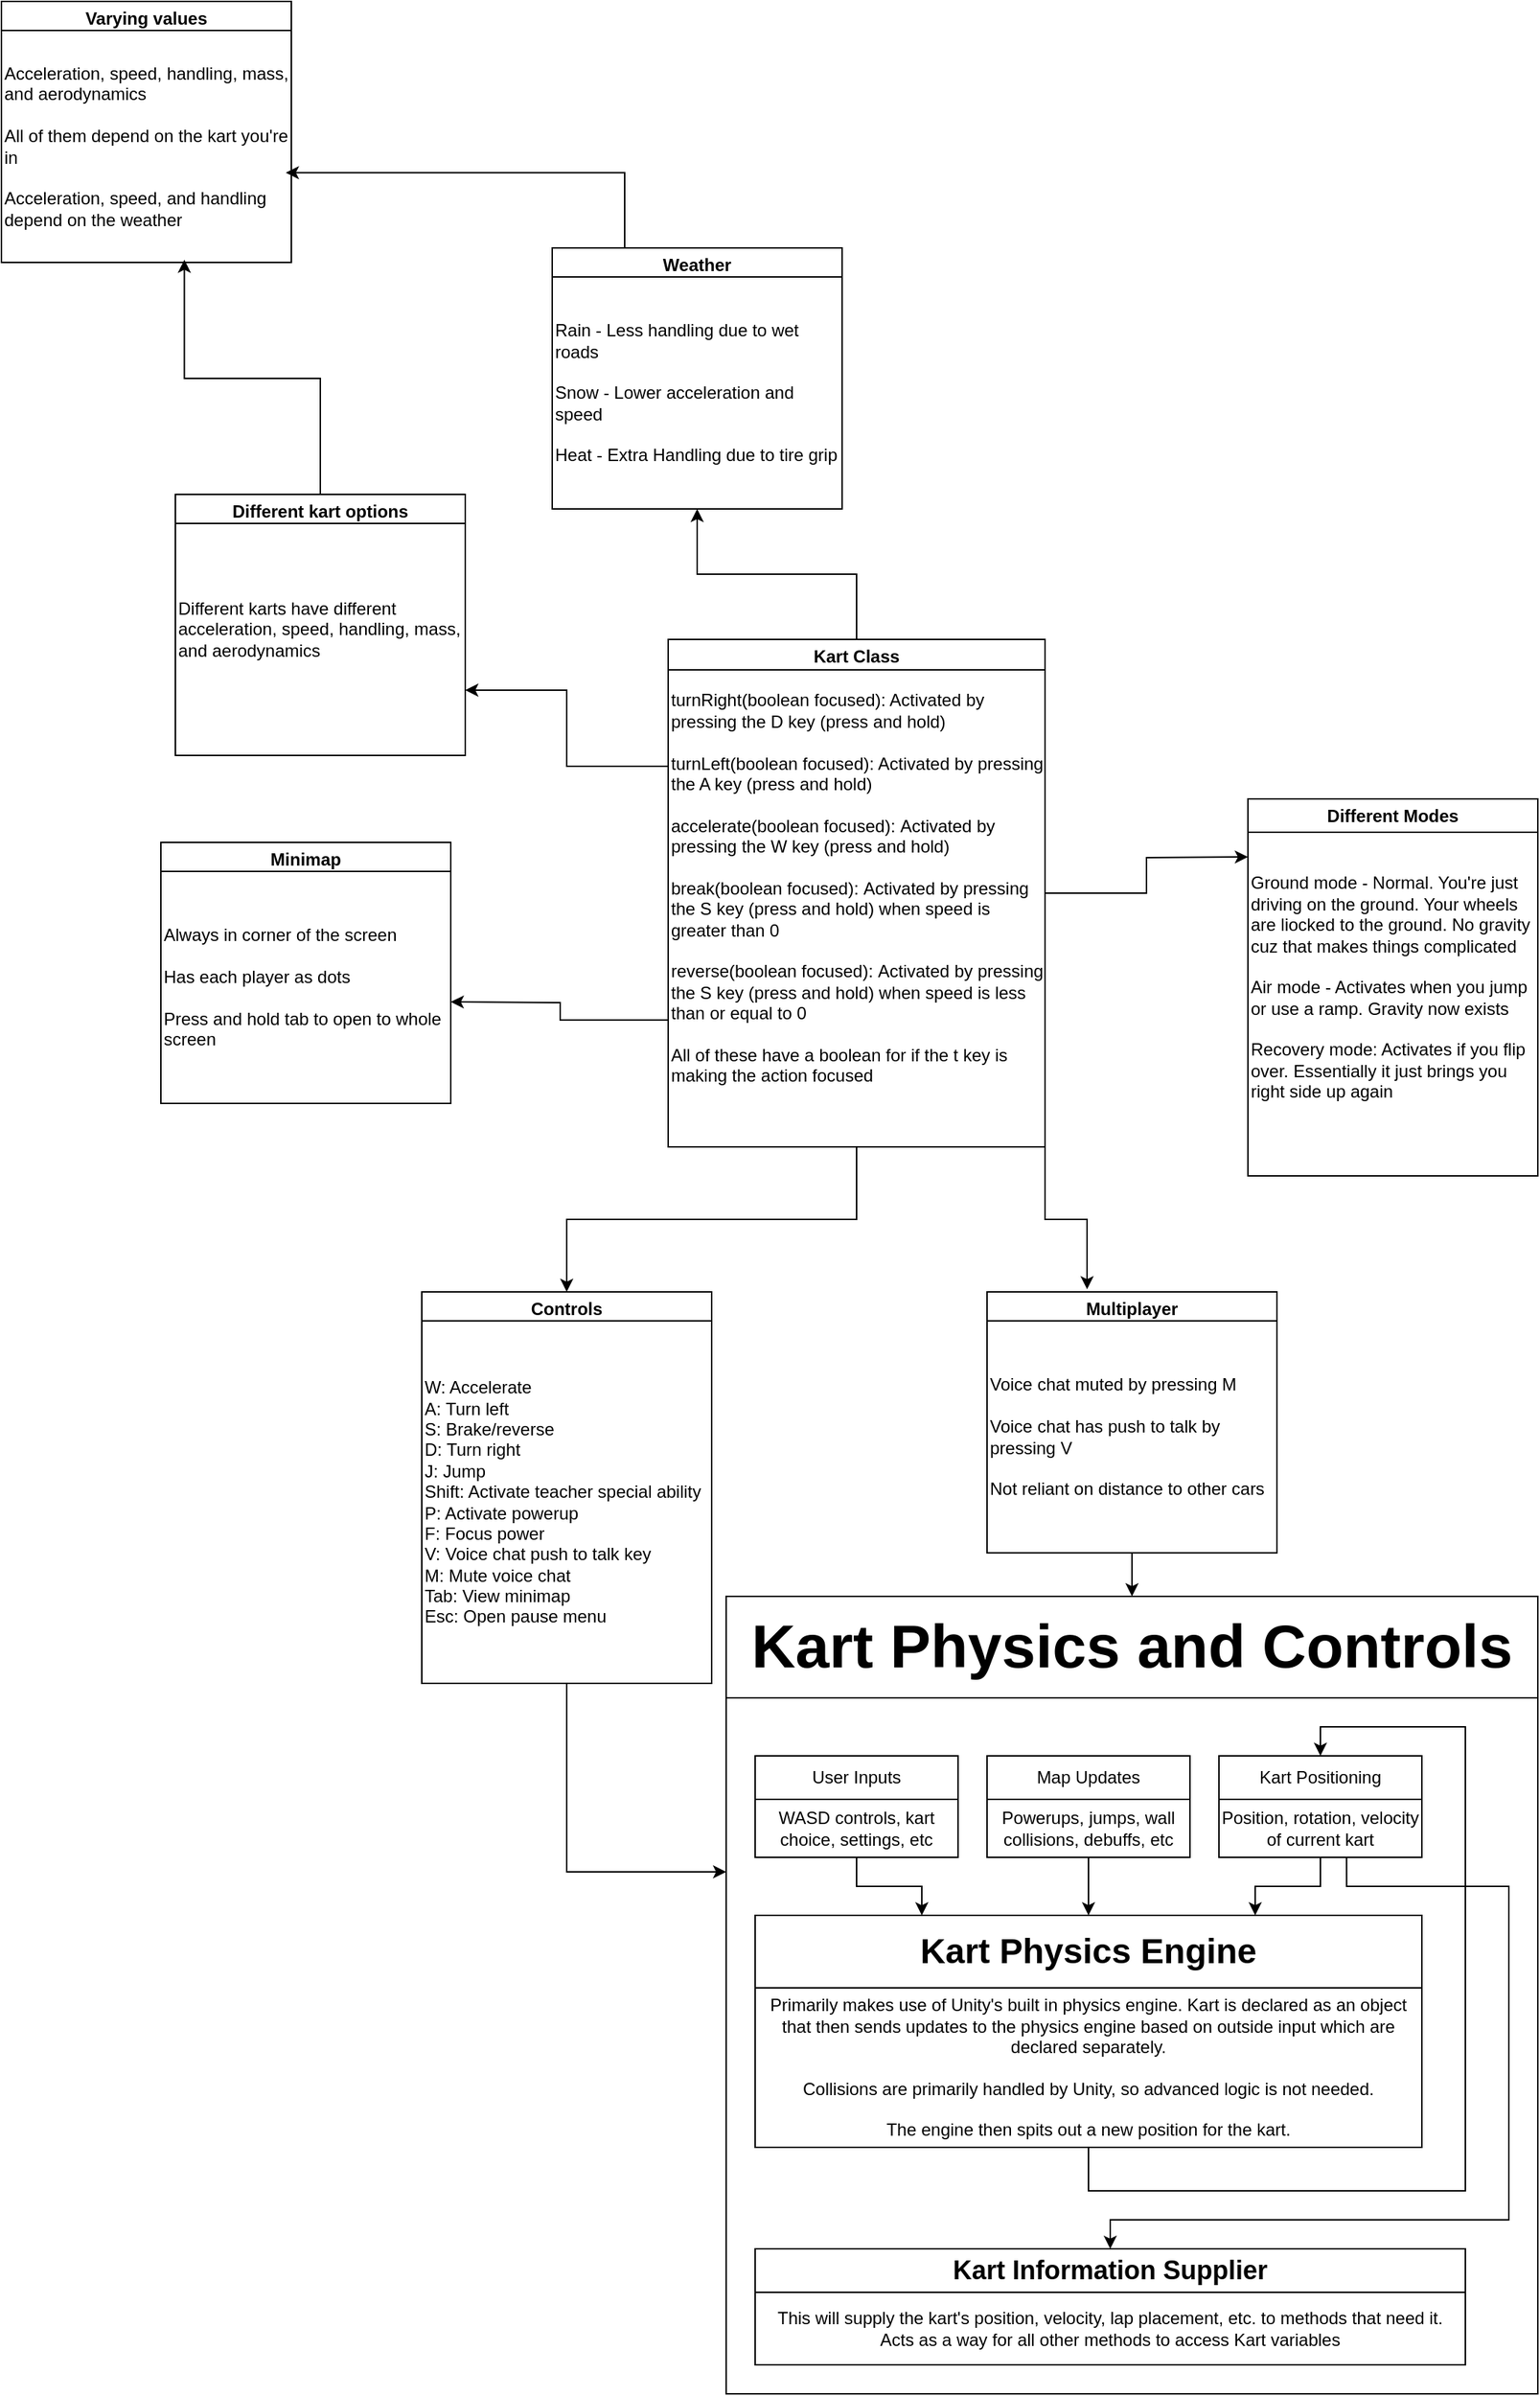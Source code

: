 <mxfile version="26.2.15">
  <diagram name="Page-1" id="STDr1Y2wVP1EUc82jMBQ">
    <mxGraphModel dx="2149" dy="1967" grid="1" gridSize="10" guides="1" tooltips="1" connect="1" arrows="1" fold="1" page="1" pageScale="1" pageWidth="850" pageHeight="1100" math="0" shadow="0">
      <root>
        <mxCell id="0" />
        <mxCell id="1" parent="0" />
        <mxCell id="GnrDHG70eU0a4UuBjebs-30" style="edgeStyle=orthogonalEdgeStyle;rounded=0;orthogonalLoop=1;jettySize=auto;html=1;exitX=0.5;exitY=1;exitDx=0;exitDy=0;" parent="1" source="GnrDHG70eU0a4UuBjebs-1" target="GnrDHG70eU0a4UuBjebs-25" edge="1">
          <mxGeometry relative="1" as="geometry" />
        </mxCell>
        <mxCell id="GnrDHG70eU0a4UuBjebs-37" style="edgeStyle=orthogonalEdgeStyle;rounded=0;orthogonalLoop=1;jettySize=auto;html=1;exitX=0;exitY=0.25;exitDx=0;exitDy=0;entryX=1;entryY=0.75;entryDx=0;entryDy=0;" parent="1" source="GnrDHG70eU0a4UuBjebs-1" target="GnrDHG70eU0a4UuBjebs-33" edge="1">
          <mxGeometry relative="1" as="geometry" />
        </mxCell>
        <mxCell id="GnrDHG70eU0a4UuBjebs-38" style="edgeStyle=orthogonalEdgeStyle;rounded=0;orthogonalLoop=1;jettySize=auto;html=1;exitX=0.5;exitY=0;exitDx=0;exitDy=0;" parent="1" source="GnrDHG70eU0a4UuBjebs-1" target="GnrDHG70eU0a4UuBjebs-36" edge="1">
          <mxGeometry relative="1" as="geometry">
            <mxPoint x="140" y="-40" as="targetPoint" />
          </mxGeometry>
        </mxCell>
        <mxCell id="GnrDHG70eU0a4UuBjebs-45" style="edgeStyle=orthogonalEdgeStyle;rounded=0;orthogonalLoop=1;jettySize=auto;html=1;exitX=0;exitY=0.75;exitDx=0;exitDy=0;" parent="1" source="GnrDHG70eU0a4UuBjebs-1" edge="1">
          <mxGeometry relative="1" as="geometry">
            <mxPoint x="-90" y="290" as="targetPoint" />
          </mxGeometry>
        </mxCell>
        <mxCell id="GnrDHG70eU0a4UuBjebs-48" style="edgeStyle=orthogonalEdgeStyle;rounded=0;orthogonalLoop=1;jettySize=auto;html=1;exitX=1;exitY=0.5;exitDx=0;exitDy=0;" parent="1" source="GnrDHG70eU0a4UuBjebs-1" edge="1">
          <mxGeometry relative="1" as="geometry">
            <mxPoint x="460" y="190" as="targetPoint" />
          </mxGeometry>
        </mxCell>
        <mxCell id="GnrDHG70eU0a4UuBjebs-1" value="Kart Class" style="swimlane;whiteSpace=wrap;html=1;" parent="1" vertex="1">
          <mxGeometry x="60" y="40" width="260" height="350" as="geometry" />
        </mxCell>
        <mxCell id="GnrDHG70eU0a4UuBjebs-4" value="turnRight(boolean focused): Activated by pressing the D&lt;span style=&quot;background-color: transparent; color: light-dark(rgb(0, 0, 0), rgb(255, 255, 255));&quot;&gt;&amp;nbsp;key (press and hold)&lt;/span&gt;&lt;div&gt;&lt;br&gt;&lt;div&gt;&lt;div&gt;turnLeft(&lt;span style=&quot;background-color: transparent; color: light-dark(rgb(0, 0, 0), rgb(255, 255, 255));&quot;&gt;boolean focused&lt;/span&gt;&lt;span style=&quot;background-color: transparent; color: light-dark(rgb(0, 0, 0), rgb(255, 255, 255));&quot;&gt;): Activated by pressing the A key (press and hold)&lt;/span&gt;&lt;/div&gt;&lt;div&gt;&lt;br&gt;&lt;div&gt;accelerate(&lt;span style=&quot;background-color: transparent; color: light-dark(rgb(0, 0, 0), rgb(255, 255, 255));&quot;&gt;boolean focused&lt;/span&gt;&lt;span style=&quot;background-color: transparent; color: light-dark(rgb(0, 0, 0), rgb(255, 255, 255));&quot;&gt;):&amp;nbsp;&lt;/span&gt;&lt;span style=&quot;background-color: transparent; color: light-dark(rgb(0, 0, 0), rgb(255, 255, 255));&quot;&gt;Activated by pressing the W key (press and hold)&lt;/span&gt;&lt;/div&gt;&lt;div&gt;&lt;span style=&quot;background-color: transparent; color: light-dark(rgb(0, 0, 0), rgb(255, 255, 255));&quot;&gt;&lt;br&gt;&lt;/span&gt;&lt;/div&gt;&lt;div&gt;break(&lt;span style=&quot;background-color: transparent; color: light-dark(rgb(0, 0, 0), rgb(255, 255, 255));&quot;&gt;boolean focused&lt;/span&gt;&lt;span style=&quot;background-color: transparent; color: light-dark(rgb(0, 0, 0), rgb(255, 255, 255));&quot;&gt;):&amp;nbsp;&lt;/span&gt;&lt;span style=&quot;background-color: transparent; color: light-dark(rgb(0, 0, 0), rgb(255, 255, 255));&quot;&gt;Activated by pressing the S key (press and hold) when speed is greater than 0&lt;/span&gt;&lt;/div&gt;&lt;div&gt;&lt;span style=&quot;background-color: transparent; color: light-dark(rgb(0, 0, 0), rgb(255, 255, 255));&quot;&gt;&lt;br&gt;&lt;/span&gt;&lt;/div&gt;&lt;div&gt;reverse(boolean focused):&amp;nbsp;&lt;span style=&quot;background-color: transparent; color: light-dark(rgb(0, 0, 0), rgb(255, 255, 255));&quot;&gt;Activated by pressing the S key (press and hold) when speed is less than or equal to 0&lt;/span&gt;&lt;/div&gt;&lt;div&gt;&lt;span style=&quot;background-color: transparent; color: light-dark(rgb(0, 0, 0), rgb(255, 255, 255));&quot;&gt;&lt;br&gt;&lt;/span&gt;&lt;/div&gt;&lt;div&gt;&lt;span style=&quot;background-color: transparent; color: light-dark(rgb(0, 0, 0), rgb(255, 255, 255));&quot;&gt;All of these have a boolean for if the t key is making the action focused&lt;/span&gt;&lt;/div&gt;&lt;div&gt;&lt;span style=&quot;background-color: transparent; color: light-dark(rgb(0, 0, 0), rgb(255, 255, 255));&quot;&gt;&lt;span style=&quot;white-space: pre;&quot;&gt;&#x9;&lt;/span&gt;&lt;br&gt;&lt;/span&gt;&lt;/div&gt;&lt;div&gt;&lt;br&gt;&lt;/div&gt;&lt;/div&gt;&lt;/div&gt;&lt;/div&gt;" style="rounded=0;whiteSpace=wrap;html=1;align=left;" parent="GnrDHG70eU0a4UuBjebs-1" vertex="1">
          <mxGeometry y="21" width="260" height="329" as="geometry" />
        </mxCell>
        <mxCell id="GnrDHG70eU0a4UuBjebs-17" value="Ground mode - Normal. You&#39;re just driving on the ground. Your wheels are liocked to the ground. No gravity cuz that makes things complicated&lt;div&gt;&lt;br&gt;&lt;/div&gt;&lt;div&gt;Air mode - Activates when you jump or use a ramp. Gravity now exists&lt;/div&gt;&lt;div&gt;&lt;br&gt;&lt;/div&gt;&lt;div&gt;Recovery mode: Activates if you flip over. Essentially it just brings you right side up again&lt;/div&gt;" style="rounded=0;whiteSpace=wrap;html=1;align=left;" parent="1" vertex="1">
          <mxGeometry x="460" y="150" width="200" height="260" as="geometry" />
        </mxCell>
        <mxCell id="GnrDHG70eU0a4UuBjebs-19" value="Different Modes" style="swimlane;whiteSpace=wrap;html=1;" parent="1" vertex="1">
          <mxGeometry x="460" y="150" width="200" height="260" as="geometry" />
        </mxCell>
        <mxCell id="GnrDHG70eU0a4UuBjebs-21" value="Multiplayer" style="swimlane;whiteSpace=wrap;html=1;" parent="1" vertex="1">
          <mxGeometry x="280" y="490" width="200" height="180" as="geometry" />
        </mxCell>
        <mxCell id="GnrDHG70eU0a4UuBjebs-20" value="Voice chat muted by pressing M&lt;div&gt;&lt;br&gt;&lt;/div&gt;&lt;div&gt;Voice chat has push to talk by pressing V&lt;/div&gt;&lt;div&gt;&lt;br&gt;&lt;/div&gt;&lt;div&gt;Not reliant on distance to other cars&lt;/div&gt;" style="rounded=0;whiteSpace=wrap;html=1;align=left;" parent="GnrDHG70eU0a4UuBjebs-21" vertex="1">
          <mxGeometry y="20" width="200" height="160" as="geometry" />
        </mxCell>
        <mxCell id="GnrDHG70eU0a4UuBjebs-23" value="Varying values" style="swimlane;whiteSpace=wrap;html=1;" parent="1" vertex="1">
          <mxGeometry x="-400" y="-400" width="200" height="180" as="geometry" />
        </mxCell>
        <mxCell id="GnrDHG70eU0a4UuBjebs-22" value="Acceleration, speed, handling, mass, and aerodynamics&lt;div&gt;&lt;br&gt;&lt;/div&gt;&lt;div&gt;All of them depend on the kart you&#39;re in&lt;/div&gt;&lt;div&gt;&lt;br&gt;&lt;/div&gt;&lt;div&gt;Acceleration, speed, and handling depend on the weather&lt;/div&gt;" style="rounded=0;whiteSpace=wrap;html=1;align=left;" parent="GnrDHG70eU0a4UuBjebs-23" vertex="1">
          <mxGeometry y="20" width="200" height="160" as="geometry" />
        </mxCell>
        <mxCell id="GnrDHG70eU0a4UuBjebs-25" value="Controls" style="swimlane;whiteSpace=wrap;html=1;" parent="1" vertex="1">
          <mxGeometry x="-110" y="490" width="200" height="270" as="geometry" />
        </mxCell>
        <mxCell id="GnrDHG70eU0a4UuBjebs-24" value="W: Accelerate&lt;div&gt;A: Turn left&lt;/div&gt;&lt;div&gt;S: Brake/reverse&lt;/div&gt;&lt;div&gt;D: Turn right&lt;/div&gt;&lt;div&gt;J: Jump&lt;/div&gt;&lt;div&gt;Shift: Activate teacher special ability&lt;/div&gt;&lt;div&gt;P: Activate powerup&lt;/div&gt;&lt;div&gt;F: Focus power&lt;/div&gt;&lt;div&gt;V: Voice chat push to talk key&lt;/div&gt;&lt;div&gt;M: Mute voice chat&lt;/div&gt;&lt;div&gt;Tab: View minimap&lt;/div&gt;&lt;div&gt;Esc: Open pause menu&lt;/div&gt;" style="rounded=0;whiteSpace=wrap;html=1;align=left;" parent="GnrDHG70eU0a4UuBjebs-25" vertex="1">
          <mxGeometry y="20" width="200" height="250" as="geometry" />
        </mxCell>
        <mxCell id="GnrDHG70eU0a4UuBjebs-33" value="Different kart options" style="swimlane;whiteSpace=wrap;html=1;" parent="1" vertex="1">
          <mxGeometry x="-280" y="-60" width="200" height="180" as="geometry" />
        </mxCell>
        <mxCell id="GnrDHG70eU0a4UuBjebs-34" value="Different karts have different acceleration, speed, handling, mass, and aerodynamics&lt;div&gt;&lt;br&gt;&lt;/div&gt;" style="rounded=0;whiteSpace=wrap;html=1;align=left;" parent="GnrDHG70eU0a4UuBjebs-33" vertex="1">
          <mxGeometry y="20" width="200" height="160" as="geometry" />
        </mxCell>
        <mxCell id="GnrDHG70eU0a4UuBjebs-35" value="Weather" style="swimlane;whiteSpace=wrap;html=1;" parent="1" vertex="1">
          <mxGeometry x="-20" y="-230" width="200" height="180" as="geometry" />
        </mxCell>
        <mxCell id="GnrDHG70eU0a4UuBjebs-36" value="Rai&lt;span style=&quot;background-color: transparent; color: light-dark(rgb(0, 0, 0), rgb(255, 255, 255));&quot;&gt;n - Less handling due to wet roads&lt;/span&gt;&lt;div&gt;&lt;br&gt;&lt;div&gt;&lt;div&gt;Snow - Lower acceleration and speed&lt;/div&gt;&lt;div&gt;&lt;br&gt;&lt;/div&gt;&lt;div&gt;Heat - Extra Handling due to tire grip&lt;/div&gt;&lt;/div&gt;&lt;/div&gt;" style="rounded=0;whiteSpace=wrap;html=1;align=left;" parent="GnrDHG70eU0a4UuBjebs-35" vertex="1">
          <mxGeometry y="20" width="200" height="160" as="geometry" />
        </mxCell>
        <mxCell id="GnrDHG70eU0a4UuBjebs-39" value="Minimap" style="swimlane;whiteSpace=wrap;html=1;" parent="1" vertex="1">
          <mxGeometry x="-290" y="180" width="200" height="180" as="geometry" />
        </mxCell>
        <mxCell id="GnrDHG70eU0a4UuBjebs-40" value="Always in corner of the screen&lt;div&gt;&lt;br&gt;&lt;/div&gt;&lt;div&gt;Has each player as dots&lt;br&gt;&lt;div&gt;&lt;br&gt;&lt;/div&gt;&lt;div&gt;Press and hold tab to open to whole screen&lt;/div&gt;&lt;/div&gt;" style="rounded=0;whiteSpace=wrap;html=1;align=left;" parent="GnrDHG70eU0a4UuBjebs-39" vertex="1">
          <mxGeometry y="20" width="200" height="160" as="geometry" />
        </mxCell>
        <mxCell id="GnrDHG70eU0a4UuBjebs-41" style="edgeStyle=orthogonalEdgeStyle;rounded=0;orthogonalLoop=1;jettySize=auto;html=1;exitX=0.5;exitY=0;exitDx=0;exitDy=0;entryX=0.631;entryY=0.988;entryDx=0;entryDy=0;entryPerimeter=0;" parent="1" source="GnrDHG70eU0a4UuBjebs-33" target="GnrDHG70eU0a4UuBjebs-22" edge="1">
          <mxGeometry relative="1" as="geometry" />
        </mxCell>
        <mxCell id="GnrDHG70eU0a4UuBjebs-42" style="edgeStyle=orthogonalEdgeStyle;rounded=0;orthogonalLoop=1;jettySize=auto;html=1;exitX=0.25;exitY=0;exitDx=0;exitDy=0;entryX=0.981;entryY=0.613;entryDx=0;entryDy=0;entryPerimeter=0;" parent="1" source="GnrDHG70eU0a4UuBjebs-35" target="GnrDHG70eU0a4UuBjebs-22" edge="1">
          <mxGeometry relative="1" as="geometry" />
        </mxCell>
        <mxCell id="GnrDHG70eU0a4UuBjebs-47" style="edgeStyle=orthogonalEdgeStyle;rounded=0;orthogonalLoop=1;jettySize=auto;html=1;exitX=1;exitY=1;exitDx=0;exitDy=0;entryX=0.345;entryY=-0.01;entryDx=0;entryDy=0;entryPerimeter=0;" parent="1" source="GnrDHG70eU0a4UuBjebs-1" target="GnrDHG70eU0a4UuBjebs-21" edge="1">
          <mxGeometry relative="1" as="geometry" />
        </mxCell>
        <mxCell id="d4R0EBCkEg1dRWe-Izaa-32" value="" style="group" parent="1" vertex="1" connectable="0">
          <mxGeometry x="100" y="700" width="560" height="550" as="geometry" />
        </mxCell>
        <mxCell id="d4R0EBCkEg1dRWe-Izaa-23" value="" style="rounded=0;whiteSpace=wrap;html=1;" parent="d4R0EBCkEg1dRWe-Izaa-32" vertex="1">
          <mxGeometry y="70" width="560" height="480" as="geometry" />
        </mxCell>
        <mxCell id="d4R0EBCkEg1dRWe-Izaa-27" style="edgeStyle=orthogonalEdgeStyle;rounded=0;orthogonalLoop=1;jettySize=auto;html=1;exitX=0.629;exitY=0.975;exitDx=0;exitDy=0;entryX=0.5;entryY=0;entryDx=0;entryDy=0;fillColor=light-dark(transparent,#66B2FF);strokeColor=light-dark(#000000,#0000CC);exitPerimeter=0;" parent="d4R0EBCkEg1dRWe-Izaa-32" source="d4R0EBCkEg1dRWe-Izaa-7" target="d4R0EBCkEg1dRWe-Izaa-25" edge="1">
          <mxGeometry relative="1" as="geometry">
            <Array as="points">
              <mxPoint x="428" y="200" />
              <mxPoint x="540" y="200" />
              <mxPoint x="540" y="430" />
              <mxPoint x="265" y="430" />
            </Array>
          </mxGeometry>
        </mxCell>
        <mxCell id="d4R0EBCkEg1dRWe-Izaa-25" value="&lt;b&gt;&lt;font style=&quot;font-size: 18px;&quot;&gt;Kart Information Supplier&lt;/font&gt;&lt;/b&gt;" style="rounded=0;whiteSpace=wrap;html=1;strokeColor=light-dark(#000000,#0000CC);" parent="d4R0EBCkEg1dRWe-Izaa-32" vertex="1">
          <mxGeometry x="20" y="450" width="490" height="30" as="geometry" />
        </mxCell>
        <mxCell id="d4R0EBCkEg1dRWe-Izaa-28" value="" style="group" parent="d4R0EBCkEg1dRWe-Izaa-32" vertex="1" connectable="0">
          <mxGeometry x="20" y="450" width="490" height="80" as="geometry" />
        </mxCell>
        <mxCell id="d4R0EBCkEg1dRWe-Izaa-26" value="" style="group;strokeColor=light-dark(#000000,#0000CC);container=0;" parent="d4R0EBCkEg1dRWe-Izaa-28" vertex="1" connectable="0">
          <mxGeometry width="490" height="80" as="geometry" />
        </mxCell>
        <mxCell id="d4R0EBCkEg1dRWe-Izaa-24" value="This will supply the kart&#39;s position, velocity, lap placement, etc. to methods that need it.&lt;div&gt;Acts as a way for all other methods to access Kart variables&lt;/div&gt;" style="rounded=0;whiteSpace=wrap;html=1;strokeColor=light-dark(#000000,#0000CC);" parent="d4R0EBCkEg1dRWe-Izaa-28" vertex="1">
          <mxGeometry y="30" width="490" height="50" as="geometry" />
        </mxCell>
        <mxCell id="d4R0EBCkEg1dRWe-Izaa-6" value="" style="group;strokeColor=light-dark(transparent,#FF0000);container=0;" parent="d4R0EBCkEg1dRWe-Izaa-32" vertex="1" connectable="0">
          <mxGeometry x="340" y="110" width="140" height="70" as="geometry" />
        </mxCell>
        <mxCell id="d4R0EBCkEg1dRWe-Izaa-16" value="&lt;b&gt;&lt;font style=&quot;font-size: 24px;&quot;&gt;Kart Physics Engine&lt;/font&gt;&lt;/b&gt;" style="rounded=0;whiteSpace=wrap;html=1;strokeColor=light-dark(#000000,#FFFF00);" parent="d4R0EBCkEg1dRWe-Izaa-32" vertex="1">
          <mxGeometry x="20" y="220" width="460" height="50" as="geometry" />
        </mxCell>
        <mxCell id="d4R0EBCkEg1dRWe-Izaa-17" style="rounded=0;orthogonalLoop=1;jettySize=auto;html=1;exitX=0.5;exitY=1;exitDx=0;exitDy=0;entryX=0.25;entryY=0;entryDx=0;entryDy=0;edgeStyle=orthogonalEdgeStyle;fillColor=light-dark(#000000,#FF8000);strokeColor=light-dark(#000000,#FF8000);" parent="d4R0EBCkEg1dRWe-Izaa-32" source="d4R0EBCkEg1dRWe-Izaa-2" target="d4R0EBCkEg1dRWe-Izaa-16" edge="1">
          <mxGeometry relative="1" as="geometry" />
        </mxCell>
        <mxCell id="d4R0EBCkEg1dRWe-Izaa-21" style="edgeStyle=orthogonalEdgeStyle;rounded=0;orthogonalLoop=1;jettySize=auto;html=1;exitX=0.5;exitY=1;exitDx=0;exitDy=0;entryX=0.5;entryY=0;entryDx=0;entryDy=0;fillColor=light-dark(#000000,#FFFF00);strokeColor=light-dark(#000000,#FFFF00);" parent="d4R0EBCkEg1dRWe-Izaa-32" source="d4R0EBCkEg1dRWe-Izaa-20" target="d4R0EBCkEg1dRWe-Izaa-8" edge="1">
          <mxGeometry relative="1" as="geometry">
            <Array as="points">
              <mxPoint x="250" y="410" />
              <mxPoint x="510" y="410" />
              <mxPoint x="510" y="90" />
              <mxPoint x="410" y="90" />
            </Array>
          </mxGeometry>
        </mxCell>
        <mxCell id="d4R0EBCkEg1dRWe-Izaa-20" value="Primarily makes use of Unity&#39;s built in physics engine. Kart is declared as an object that then sends updates to the physics engine based on outside input which are declared separately.&lt;br&gt;&lt;br&gt;Collisions are primarily handled by Unity, so advanced logic is not needed.&lt;div&gt;&lt;br&gt;&lt;/div&gt;&lt;div&gt;The engine then spits out a new position for the kart.&lt;/div&gt;" style="rounded=0;whiteSpace=wrap;html=1;strokeColor=light-dark(#000000,#FFFF00);" parent="d4R0EBCkEg1dRWe-Izaa-32" vertex="1">
          <mxGeometry x="20" y="270" width="460" height="110" as="geometry" />
        </mxCell>
        <mxCell id="d4R0EBCkEg1dRWe-Izaa-2" value="WASD controls, kart choice, settings, etc" style="rounded=0;whiteSpace=wrap;html=1;strokeColor=light-dark(#000000,#FF8000);" parent="d4R0EBCkEg1dRWe-Izaa-32" vertex="1">
          <mxGeometry x="20" y="140" width="140" height="40" as="geometry" />
        </mxCell>
        <mxCell id="d4R0EBCkEg1dRWe-Izaa-3" value="User Inputs" style="rounded=0;whiteSpace=wrap;html=1;strokeColor=light-dark(#000000,#FF8000);" parent="d4R0EBCkEg1dRWe-Izaa-32" vertex="1">
          <mxGeometry x="20" y="110" width="140" height="30" as="geometry" />
        </mxCell>
        <mxCell id="d4R0EBCkEg1dRWe-Izaa-29" value="" style="group" parent="d4R0EBCkEg1dRWe-Izaa-32" vertex="1" connectable="0">
          <mxGeometry x="340" y="110" width="140" height="70" as="geometry" />
        </mxCell>
        <mxCell id="d4R0EBCkEg1dRWe-Izaa-7" value="Position, rotation, velocity of current kart" style="rounded=0;whiteSpace=wrap;html=1;strokeColor=light-dark(#000000,#FF0000);" parent="d4R0EBCkEg1dRWe-Izaa-29" vertex="1">
          <mxGeometry y="30" width="140" height="40" as="geometry" />
        </mxCell>
        <mxCell id="d4R0EBCkEg1dRWe-Izaa-8" value="Kart Positioning" style="rounded=0;whiteSpace=wrap;html=1;strokeColor=light-dark(#000000,#FF0000);" parent="d4R0EBCkEg1dRWe-Izaa-29" vertex="1">
          <mxGeometry width="140" height="30" as="geometry" />
        </mxCell>
        <mxCell id="d4R0EBCkEg1dRWe-Izaa-30" value="" style="group" parent="d4R0EBCkEg1dRWe-Izaa-32" vertex="1" connectable="0">
          <mxGeometry x="180" y="110" width="140" height="70" as="geometry" />
        </mxCell>
        <mxCell id="d4R0EBCkEg1dRWe-Izaa-10" value="Powerups, jumps, wall collisions, debuffs, etc" style="rounded=0;whiteSpace=wrap;html=1;strokeColor=light-dark(#000000,#00CC00);" parent="d4R0EBCkEg1dRWe-Izaa-30" vertex="1">
          <mxGeometry y="30" width="140" height="40" as="geometry" />
        </mxCell>
        <mxCell id="d4R0EBCkEg1dRWe-Izaa-11" value="Map Updates" style="rounded=0;whiteSpace=wrap;html=1;strokeColor=light-dark(#000000,#00CC00);" parent="d4R0EBCkEg1dRWe-Izaa-30" vertex="1">
          <mxGeometry width="140" height="30" as="geometry" />
        </mxCell>
        <mxCell id="d4R0EBCkEg1dRWe-Izaa-31" value="&lt;b&gt;&lt;font style=&quot;font-size: 42px;&quot;&gt;Kart Physics and Controls&lt;/font&gt;&lt;/b&gt;" style="rounded=0;whiteSpace=wrap;html=1;" parent="d4R0EBCkEg1dRWe-Izaa-32" vertex="1">
          <mxGeometry width="560" height="70" as="geometry" />
        </mxCell>
        <mxCell id="d4R0EBCkEg1dRWe-Izaa-19" style="edgeStyle=orthogonalEdgeStyle;rounded=0;orthogonalLoop=1;jettySize=auto;html=1;exitX=0.5;exitY=1;exitDx=0;exitDy=0;entryX=0.75;entryY=0;entryDx=0;entryDy=0;strokeColor=light-dark(#000000,#FF0000);" parent="d4R0EBCkEg1dRWe-Izaa-32" source="d4R0EBCkEg1dRWe-Izaa-7" target="d4R0EBCkEg1dRWe-Izaa-16" edge="1">
          <mxGeometry relative="1" as="geometry" />
        </mxCell>
        <mxCell id="d4R0EBCkEg1dRWe-Izaa-18" style="edgeStyle=orthogonalEdgeStyle;rounded=0;orthogonalLoop=1;jettySize=auto;html=1;exitX=0.5;exitY=1;exitDx=0;exitDy=0;entryX=0.5;entryY=0;entryDx=0;entryDy=0;fillColor=light-dark(#000000,#00CC00);strokeColor=light-dark(#000000,#00CC00);" parent="d4R0EBCkEg1dRWe-Izaa-32" source="d4R0EBCkEg1dRWe-Izaa-10" target="d4R0EBCkEg1dRWe-Izaa-16" edge="1">
          <mxGeometry relative="1" as="geometry" />
        </mxCell>
        <mxCell id="connection-1" style="edgeStyle=orthogonalEdgeStyle;rounded=0;orthogonalLoop=1;jettySize=auto;html=1;exitX=0.5;exitY=1;exitDx=0;exitDy=0;entryX=0;entryY=0.25;entryDx=0;entryDy=0;" parent="1" source="GnrDHG70eU0a4UuBjebs-25" target="d4R0EBCkEg1dRWe-Izaa-23" edge="1">
          <mxGeometry relative="1" as="geometry">
            <Array as="points">
              <mxPoint x="-10" y="890" />
            </Array>
          </mxGeometry>
        </mxCell>
        <mxCell id="YCtg2ybIIwxPEc6kBmjE-1" style="edgeStyle=orthogonalEdgeStyle;rounded=0;orthogonalLoop=1;jettySize=auto;html=1;exitX=0.5;exitY=1;exitDx=0;exitDy=0;" edge="1" parent="1" source="GnrDHG70eU0a4UuBjebs-21">
          <mxGeometry relative="1" as="geometry">
            <mxPoint x="380" y="700" as="targetPoint" />
          </mxGeometry>
        </mxCell>
      </root>
    </mxGraphModel>
  </diagram>
</mxfile>
